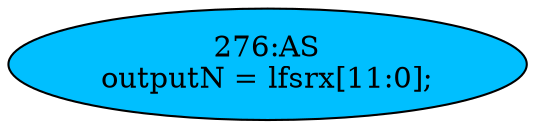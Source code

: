 strict digraph "" {
	node [label="\N"];
	"276:AS"	 [ast="<pyverilog.vparser.ast.Assign object at 0x7f5d489c5e90>",
		def_var="['outputN']",
		fillcolor=deepskyblue,
		label="276:AS
outputN = lfsrx[11:0];",
		statements="[]",
		style=filled,
		typ=Assign,
		use_var="['lfsrx']"];
}
